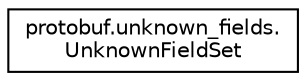 digraph "Graphical Class Hierarchy"
{
 // LATEX_PDF_SIZE
  edge [fontname="Helvetica",fontsize="10",labelfontname="Helvetica",labelfontsize="10"];
  node [fontname="Helvetica",fontsize="10",shape=record];
  rankdir="LR";
  Node0 [label="protobuf.unknown_fields.\lUnknownFieldSet",height=0.2,width=0.4,color="black", fillcolor="white", style="filled",URL="$classprotobuf_1_1unknown__fields_1_1UnknownFieldSet.html",tooltip=" "];
}
